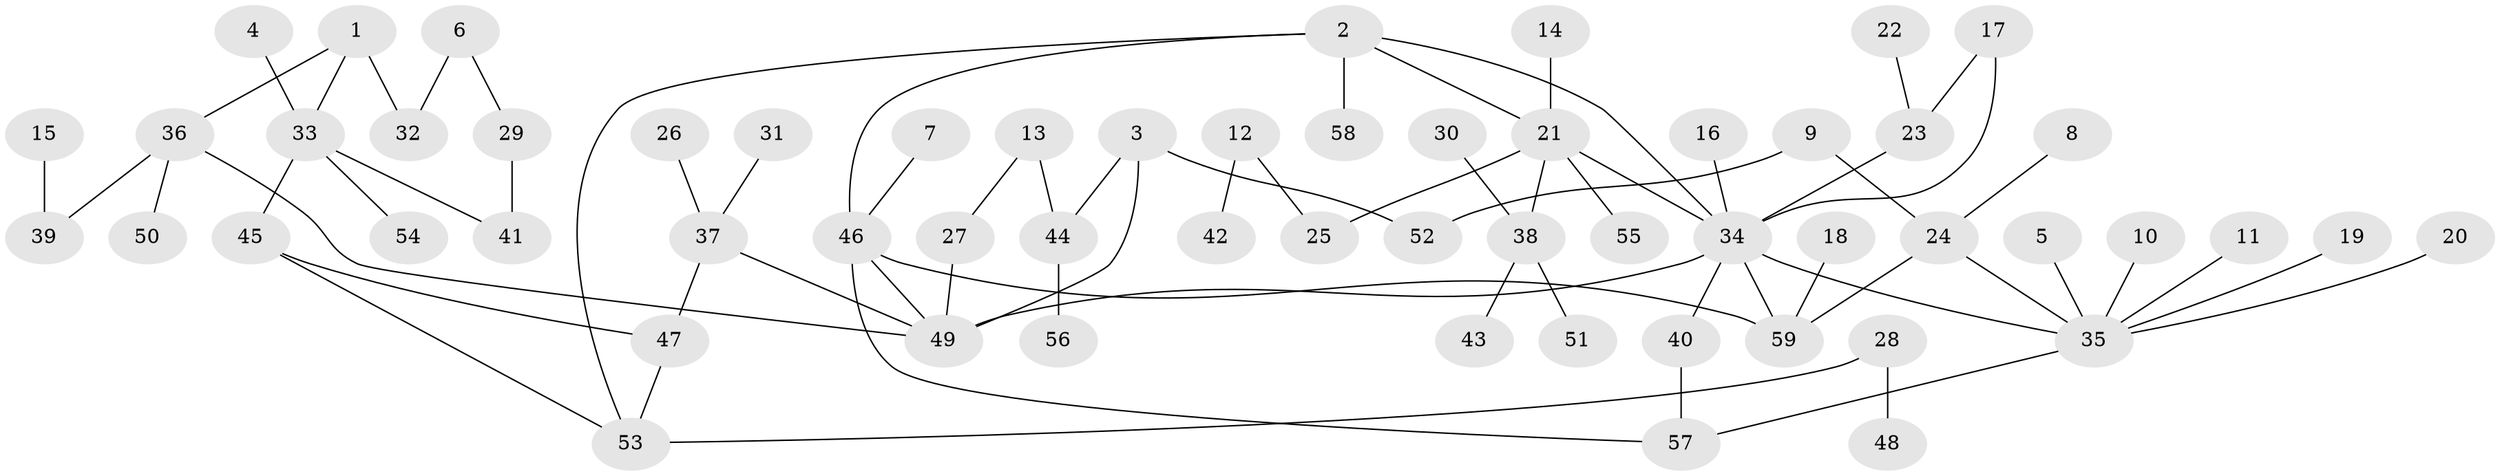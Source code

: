 // original degree distribution, {3: 0.16101694915254236, 4: 0.05084745762711865, 5: 0.07627118644067797, 10: 0.00847457627118644, 6: 0.01694915254237288, 2: 0.2457627118644068, 1: 0.4322033898305085, 7: 0.00847457627118644}
// Generated by graph-tools (version 1.1) at 2025/49/03/09/25 03:49:26]
// undirected, 59 vertices, 71 edges
graph export_dot {
graph [start="1"]
  node [color=gray90,style=filled];
  1;
  2;
  3;
  4;
  5;
  6;
  7;
  8;
  9;
  10;
  11;
  12;
  13;
  14;
  15;
  16;
  17;
  18;
  19;
  20;
  21;
  22;
  23;
  24;
  25;
  26;
  27;
  28;
  29;
  30;
  31;
  32;
  33;
  34;
  35;
  36;
  37;
  38;
  39;
  40;
  41;
  42;
  43;
  44;
  45;
  46;
  47;
  48;
  49;
  50;
  51;
  52;
  53;
  54;
  55;
  56;
  57;
  58;
  59;
  1 -- 32 [weight=1.0];
  1 -- 33 [weight=1.0];
  1 -- 36 [weight=1.0];
  2 -- 21 [weight=1.0];
  2 -- 34 [weight=1.0];
  2 -- 46 [weight=1.0];
  2 -- 53 [weight=1.0];
  2 -- 58 [weight=1.0];
  3 -- 44 [weight=1.0];
  3 -- 49 [weight=1.0];
  3 -- 52 [weight=1.0];
  4 -- 33 [weight=1.0];
  5 -- 35 [weight=1.0];
  6 -- 29 [weight=1.0];
  6 -- 32 [weight=1.0];
  7 -- 46 [weight=1.0];
  8 -- 24 [weight=1.0];
  9 -- 24 [weight=1.0];
  9 -- 52 [weight=1.0];
  10 -- 35 [weight=1.0];
  11 -- 35 [weight=1.0];
  12 -- 25 [weight=1.0];
  12 -- 42 [weight=1.0];
  13 -- 27 [weight=1.0];
  13 -- 44 [weight=1.0];
  14 -- 21 [weight=1.0];
  15 -- 39 [weight=1.0];
  16 -- 34 [weight=1.0];
  17 -- 23 [weight=1.0];
  17 -- 34 [weight=2.0];
  18 -- 59 [weight=1.0];
  19 -- 35 [weight=1.0];
  20 -- 35 [weight=1.0];
  21 -- 25 [weight=1.0];
  21 -- 34 [weight=1.0];
  21 -- 38 [weight=1.0];
  21 -- 55 [weight=1.0];
  22 -- 23 [weight=1.0];
  23 -- 34 [weight=1.0];
  24 -- 35 [weight=1.0];
  24 -- 59 [weight=1.0];
  26 -- 37 [weight=1.0];
  27 -- 49 [weight=1.0];
  28 -- 48 [weight=1.0];
  28 -- 53 [weight=1.0];
  29 -- 41 [weight=1.0];
  30 -- 38 [weight=1.0];
  31 -- 37 [weight=1.0];
  33 -- 41 [weight=1.0];
  33 -- 45 [weight=1.0];
  33 -- 54 [weight=1.0];
  34 -- 35 [weight=1.0];
  34 -- 40 [weight=1.0];
  34 -- 49 [weight=1.0];
  34 -- 59 [weight=1.0];
  35 -- 57 [weight=1.0];
  36 -- 39 [weight=1.0];
  36 -- 49 [weight=1.0];
  36 -- 50 [weight=1.0];
  37 -- 47 [weight=1.0];
  37 -- 49 [weight=1.0];
  38 -- 43 [weight=1.0];
  38 -- 51 [weight=1.0];
  40 -- 57 [weight=1.0];
  44 -- 56 [weight=1.0];
  45 -- 47 [weight=1.0];
  45 -- 53 [weight=1.0];
  46 -- 49 [weight=1.0];
  46 -- 57 [weight=1.0];
  46 -- 59 [weight=1.0];
  47 -- 53 [weight=1.0];
}
